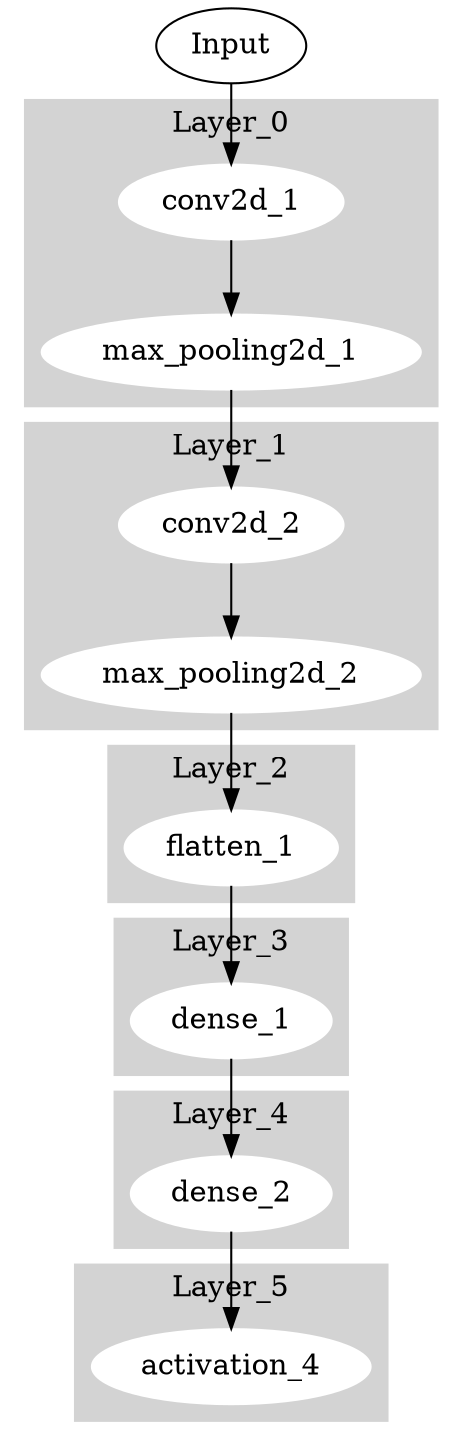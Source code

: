 digraph G{
    subgraph cluster_0{
        style = filled;
        color = lightgrey;
        node[style = filled,color = white];
        conv2d_1->max_pooling2d_1
        label = "Layer_0"
    }
    Input->conv2d_1

    subgraph cluster_1{
        style = filled;
        color = lightgrey;
        node[style = filled,color = white];
        conv2d_2->max_pooling2d_2
        label = "Layer_1"
    }
    max_pooling2d_1->conv2d_2

    subgraph cluster_2{
        style = filled;
        color = lightgrey;
        node[style = filled,color = white];
        flatten_1
        label = "Layer_2"
    }
    max_pooling2d_2->flatten_1

    subgraph cluster_3{
        style = filled;
        color = lightgrey;
        node[style = filled,color = white];
        dense_1
        label = "Layer_3"
    }
    flatten_1->dense_1

    subgraph cluster_4{
        style = filled;
        color = lightgrey;
        node[style = filled,color = white];
        dense_2
        label = "Layer_4"
    }
    dense_1->dense_2

    subgraph cluster_5{
        style = filled;
        color = lightgrey;
        node[style = filled,color = white];
        activation_4
        label = "Layer_5"
    }
    dense_2->activation_4

}
